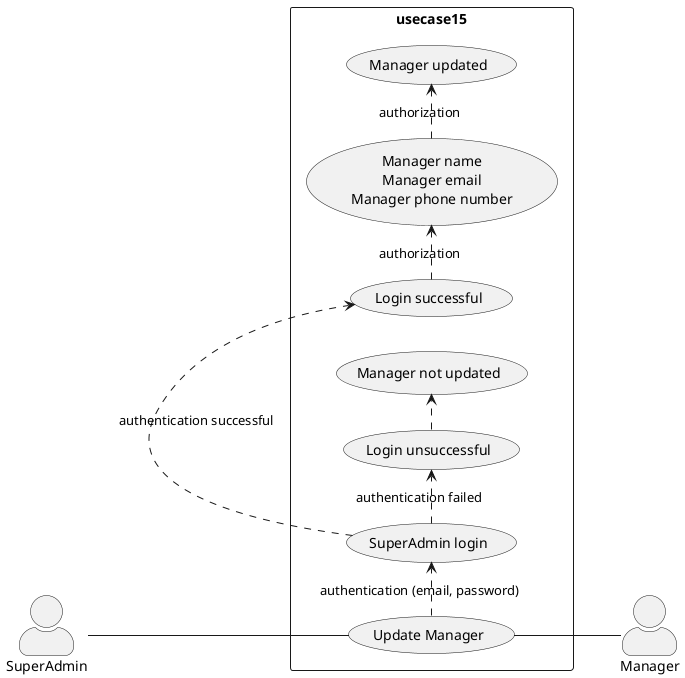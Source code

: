 @startuml OrgAdmin Update Manager

skinparam actorStyle awesome
left to right direction
skinparam packageStyle rectangle

actor SuperAdmin
actor Manager

rectangle usecase15{
  SuperAdmin-- (Update Manager)
  (Update Manager) .> (SuperAdmin login) : authentication (email, password)
  (SuperAdmin login) .> (Login successful) : authentication successful
  (Login successful) .> (Manager name\nManager email\nManager phone number) : authorization
  (Manager name\nManager email\nManager phone number) .> (Manager updated) : authorization 
  (SuperAdmin login) .> (Login unsuccessful) : authentication failed
  (Login unsuccessful) .> (Manager not updated)  
  (Update Manager)-- Manager
}

@enduml